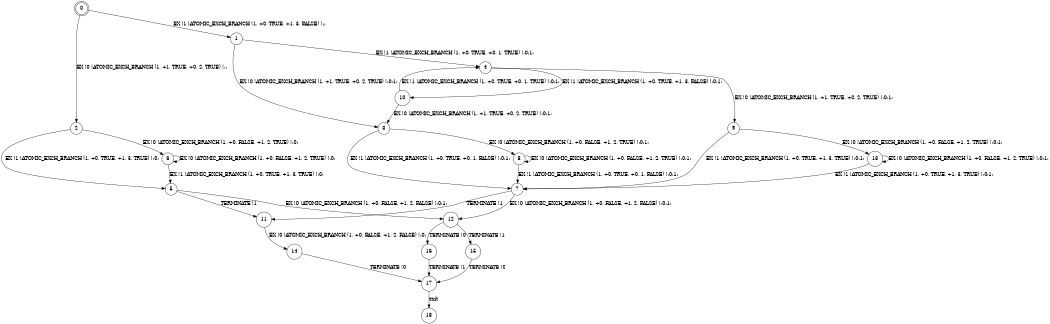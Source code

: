 digraph BCG {
size = "7, 10.5";
center = TRUE;
node [shape = circle];
0 [peripheries = 2];
0 -> 1 [label = "EX !1 !ATOMIC_EXCH_BRANCH (1, +0, TRUE, +1, 3, FALSE) !::"];
0 -> 2 [label = "EX !0 !ATOMIC_EXCH_BRANCH (1, +1, TRUE, +0, 2, TRUE) !::"];
1 -> 3 [label = "EX !0 !ATOMIC_EXCH_BRANCH (1, +1, TRUE, +0, 2, TRUE) !:0:1:"];
1 -> 4 [label = "EX !1 !ATOMIC_EXCH_BRANCH (1, +0, TRUE, +0, 1, TRUE) !:0:1:"];
2 -> 5 [label = "EX !1 !ATOMIC_EXCH_BRANCH (1, +0, TRUE, +1, 3, TRUE) !:0:"];
2 -> 6 [label = "EX !0 !ATOMIC_EXCH_BRANCH (1, +0, FALSE, +1, 2, TRUE) !:0:"];
3 -> 7 [label = "EX !1 !ATOMIC_EXCH_BRANCH (1, +0, TRUE, +0, 1, FALSE) !:0:1:"];
3 -> 8 [label = "EX !0 !ATOMIC_EXCH_BRANCH (1, +0, FALSE, +1, 2, TRUE) !:0:1:"];
4 -> 9 [label = "EX !0 !ATOMIC_EXCH_BRANCH (1, +1, TRUE, +0, 2, TRUE) !:0:1:"];
4 -> 10 [label = "EX !1 !ATOMIC_EXCH_BRANCH (1, +0, TRUE, +1, 3, FALSE) !:0:1:"];
5 -> 11 [label = "TERMINATE !1"];
5 -> 12 [label = "EX !0 !ATOMIC_EXCH_BRANCH (1, +0, FALSE, +1, 2, FALSE) !:0:1:"];
6 -> 5 [label = "EX !1 !ATOMIC_EXCH_BRANCH (1, +0, TRUE, +1, 3, TRUE) !:0:"];
6 -> 6 [label = "EX !0 !ATOMIC_EXCH_BRANCH (1, +0, FALSE, +1, 2, TRUE) !:0:"];
7 -> 11 [label = "TERMINATE !1"];
7 -> 12 [label = "EX !0 !ATOMIC_EXCH_BRANCH (1, +0, FALSE, +1, 2, FALSE) !:0:1:"];
8 -> 7 [label = "EX !1 !ATOMIC_EXCH_BRANCH (1, +0, TRUE, +0, 1, FALSE) !:0:1:"];
8 -> 8 [label = "EX !0 !ATOMIC_EXCH_BRANCH (1, +0, FALSE, +1, 2, TRUE) !:0:1:"];
9 -> 7 [label = "EX !1 !ATOMIC_EXCH_BRANCH (1, +0, TRUE, +1, 3, TRUE) !:0:1:"];
9 -> 13 [label = "EX !0 !ATOMIC_EXCH_BRANCH (1, +0, FALSE, +1, 2, TRUE) !:0:1:"];
10 -> 3 [label = "EX !0 !ATOMIC_EXCH_BRANCH (1, +1, TRUE, +0, 2, TRUE) !:0:1:"];
10 -> 4 [label = "EX !1 !ATOMIC_EXCH_BRANCH (1, +0, TRUE, +0, 1, TRUE) !:0:1:"];
11 -> 14 [label = "EX !0 !ATOMIC_EXCH_BRANCH (1, +0, FALSE, +1, 2, FALSE) !:0:"];
12 -> 15 [label = "TERMINATE !1"];
12 -> 16 [label = "TERMINATE !0"];
13 -> 7 [label = "EX !1 !ATOMIC_EXCH_BRANCH (1, +0, TRUE, +1, 3, TRUE) !:0:1:"];
13 -> 13 [label = "EX !0 !ATOMIC_EXCH_BRANCH (1, +0, FALSE, +1, 2, TRUE) !:0:1:"];
14 -> 17 [label = "TERMINATE !0"];
15 -> 17 [label = "TERMINATE !0"];
16 -> 17 [label = "TERMINATE !1"];
17 -> 18 [label = "exit"];
}
